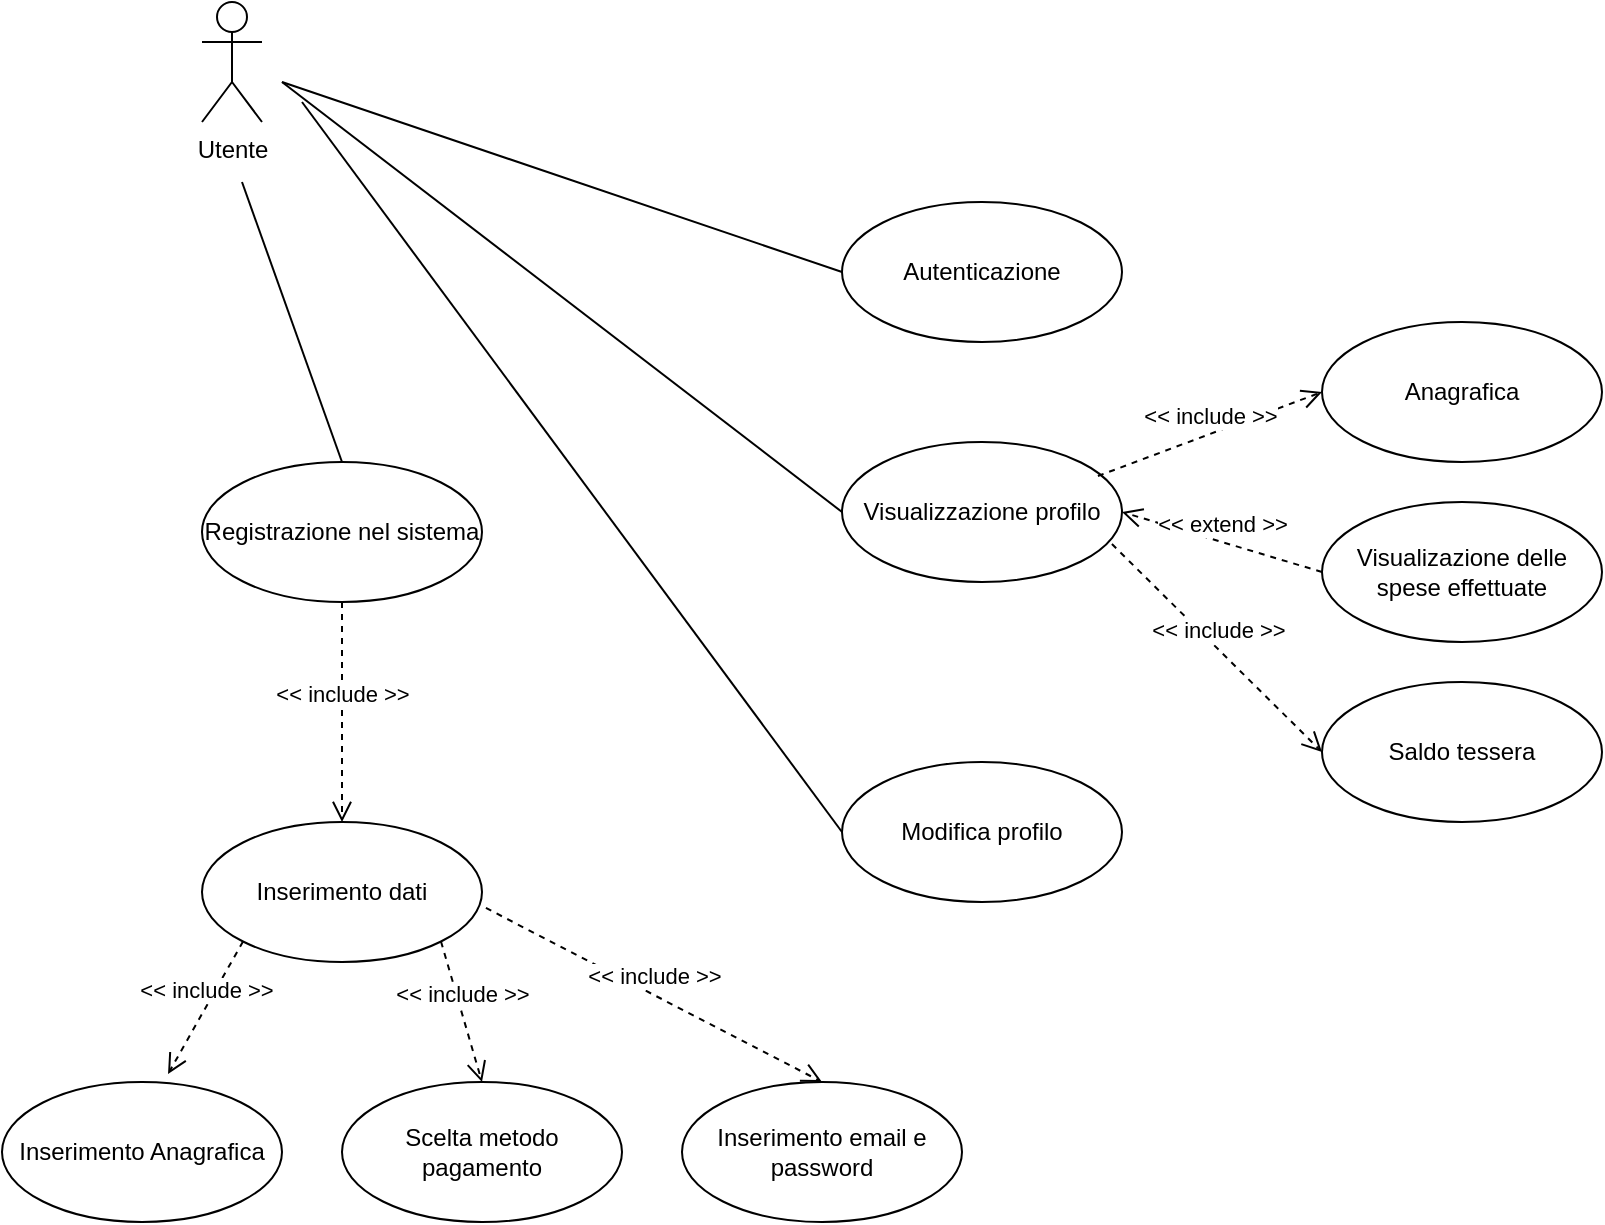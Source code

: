 <mxfile version="13.0.7" type="device"><diagram id="XiWIEXW0pNq9iZ9GmbeL" name="Page-1"><mxGraphModel dx="1422" dy="769" grid="1" gridSize="10" guides="1" tooltips="1" connect="1" arrows="1" fold="1" page="1" pageScale="1" pageWidth="827" pageHeight="1169" math="0" shadow="0"><root><mxCell id="0"/><mxCell id="1" parent="0"/><mxCell id="xZxttSDQxbU1vhY1M0_i-1" value="Registrazione nel sistema" style="ellipse;whiteSpace=wrap;html=1;" parent="1" vertex="1"><mxGeometry x="120" y="300" width="140" height="70" as="geometry"/></mxCell><mxCell id="xZxttSDQxbU1vhY1M0_i-2" value="Visualizzazione profilo" style="ellipse;whiteSpace=wrap;html=1;" parent="1" vertex="1"><mxGeometry x="440" y="290" width="140" height="70" as="geometry"/></mxCell><mxCell id="xZxttSDQxbU1vhY1M0_i-3" value="Visualizazione delle spese effettuate" style="ellipse;whiteSpace=wrap;html=1;" parent="1" vertex="1"><mxGeometry x="680" y="320" width="140" height="70" as="geometry"/></mxCell><mxCell id="xZxttSDQxbU1vhY1M0_i-4" value="&amp;lt;&amp;lt; extend &amp;gt;&amp;gt;" style="html=1;verticalAlign=bottom;endArrow=open;dashed=1;endSize=8;entryX=1;entryY=0.5;entryDx=0;entryDy=0;exitX=0;exitY=0.5;exitDx=0;exitDy=0;" parent="1" source="xZxttSDQxbU1vhY1M0_i-3" target="xZxttSDQxbU1vhY1M0_i-2" edge="1"><mxGeometry relative="1" as="geometry"><mxPoint x="730" y="140" as="sourcePoint"/><mxPoint x="650" y="130" as="targetPoint"/></mxGeometry></mxCell><mxCell id="xZxttSDQxbU1vhY1M0_i-5" value="Modifica profilo" style="ellipse;whiteSpace=wrap;html=1;" parent="1" vertex="1"><mxGeometry x="440" y="450" width="140" height="70" as="geometry"/></mxCell><mxCell id="xZxttSDQxbU1vhY1M0_i-6" value="Anagrafica" style="ellipse;whiteSpace=wrap;html=1;" parent="1" vertex="1"><mxGeometry x="680" y="230" width="140" height="70" as="geometry"/></mxCell><mxCell id="xZxttSDQxbU1vhY1M0_i-7" value="Saldo tessera" style="ellipse;whiteSpace=wrap;html=1;" parent="1" vertex="1"><mxGeometry x="680" y="410" width="140" height="70" as="geometry"/></mxCell><mxCell id="xZxttSDQxbU1vhY1M0_i-8" value="&amp;lt;&amp;lt; include &amp;gt;&amp;gt;" style="html=1;verticalAlign=bottom;endArrow=open;dashed=1;endSize=8;entryX=0;entryY=0.5;entryDx=0;entryDy=0;exitX=0.914;exitY=0.243;exitDx=0;exitDy=0;exitPerimeter=0;" parent="1" source="xZxttSDQxbU1vhY1M0_i-2" target="xZxttSDQxbU1vhY1M0_i-6" edge="1"><mxGeometry relative="1" as="geometry"><mxPoint x="580" y="160" as="sourcePoint"/><mxPoint x="740" y="315" as="targetPoint"/></mxGeometry></mxCell><mxCell id="xZxttSDQxbU1vhY1M0_i-9" value="&amp;lt;&amp;lt; include &amp;gt;&amp;gt;" style="html=1;verticalAlign=bottom;endArrow=open;dashed=1;endSize=8;entryX=0;entryY=0.5;entryDx=0;entryDy=0;exitX=0.964;exitY=0.729;exitDx=0;exitDy=0;exitPerimeter=0;" parent="1" source="xZxttSDQxbU1vhY1M0_i-2" target="xZxttSDQxbU1vhY1M0_i-7" edge="1"><mxGeometry relative="1" as="geometry"><mxPoint x="577.96" y="437.01" as="sourcePoint"/><mxPoint x="735" y="325" as="targetPoint"/></mxGeometry></mxCell><mxCell id="xZxttSDQxbU1vhY1M0_i-10" value="&lt;div&gt;Inserimento dati&lt;/div&gt;" style="ellipse;whiteSpace=wrap;html=1;" parent="1" vertex="1"><mxGeometry x="120" y="480" width="140" height="70" as="geometry"/></mxCell><mxCell id="xZxttSDQxbU1vhY1M0_i-11" value="&amp;lt;&amp;lt; include &amp;gt;&amp;gt;" style="html=1;verticalAlign=bottom;endArrow=open;dashed=1;endSize=8;entryX=0.5;entryY=0;entryDx=0;entryDy=0;exitX=0.5;exitY=1;exitDx=0;exitDy=0;" parent="1" source="xZxttSDQxbU1vhY1M0_i-1" target="xZxttSDQxbU1vhY1M0_i-10" edge="1"><mxGeometry relative="1" as="geometry"><mxPoint x="582.96" y="177.01" as="sourcePoint"/><mxPoint x="740" y="65" as="targetPoint"/></mxGeometry></mxCell><mxCell id="xZxttSDQxbU1vhY1M0_i-12" value="Autenticazione" style="ellipse;whiteSpace=wrap;html=1;" parent="1" vertex="1"><mxGeometry x="440" y="170" width="140" height="70" as="geometry"/></mxCell><mxCell id="xZxttSDQxbU1vhY1M0_i-13" value="" style="endArrow=none;html=1;entryX=0.5;entryY=0;entryDx=0;entryDy=0;" parent="1" edge="1" target="xZxttSDQxbU1vhY1M0_i-1"><mxGeometry width="50" height="50" relative="1" as="geometry"><mxPoint x="140" y="160" as="sourcePoint"/><mxPoint x="440" y="125" as="targetPoint"/></mxGeometry></mxCell><mxCell id="xZxttSDQxbU1vhY1M0_i-14" value="" style="endArrow=none;html=1;entryX=0;entryY=0.5;entryDx=0;entryDy=0;" parent="1" edge="1"><mxGeometry width="50" height="50" relative="1" as="geometry"><mxPoint x="160" y="110" as="sourcePoint"/><mxPoint x="440" y="325" as="targetPoint"/></mxGeometry></mxCell><mxCell id="xZxttSDQxbU1vhY1M0_i-15" value="" style="endArrow=none;html=1;entryX=0;entryY=0.5;entryDx=0;entryDy=0;" parent="1" edge="1"><mxGeometry width="50" height="50" relative="1" as="geometry"><mxPoint x="170" y="120" as="sourcePoint"/><mxPoint x="440" y="485" as="targetPoint"/></mxGeometry></mxCell><mxCell id="xZxttSDQxbU1vhY1M0_i-16" value="" style="endArrow=none;html=1;entryX=0;entryY=0.5;entryDx=0;entryDy=0;" parent="1" edge="1"><mxGeometry width="50" height="50" relative="1" as="geometry"><mxPoint x="160" y="110" as="sourcePoint"/><mxPoint x="440" y="205" as="targetPoint"/></mxGeometry></mxCell><mxCell id="xZxttSDQxbU1vhY1M0_i-17" value="Utente" style="shape=umlActor;verticalLabelPosition=bottom;labelBackgroundColor=#ffffff;verticalAlign=top;html=1;" parent="1" vertex="1"><mxGeometry x="120" y="70" width="30" height="60" as="geometry"/></mxCell><mxCell id="SDL1G8E7hztdMeTN7Dep-1" value="Inserimento Anagrafica" style="ellipse;whiteSpace=wrap;html=1;" vertex="1" parent="1"><mxGeometry x="20" y="610" width="140" height="70" as="geometry"/></mxCell><mxCell id="SDL1G8E7hztdMeTN7Dep-2" value="&lt;div&gt;Scelta metodo pagamento&lt;/div&gt;" style="ellipse;whiteSpace=wrap;html=1;" vertex="1" parent="1"><mxGeometry x="190" y="610" width="140" height="70" as="geometry"/></mxCell><mxCell id="SDL1G8E7hztdMeTN7Dep-3" value="&amp;lt;&amp;lt; include &amp;gt;&amp;gt;" style="html=1;verticalAlign=bottom;endArrow=open;dashed=1;endSize=8;entryX=0.593;entryY=-0.057;entryDx=0;entryDy=0;exitX=0;exitY=1;exitDx=0;exitDy=0;entryPerimeter=0;" edge="1" parent="1" source="xZxttSDQxbU1vhY1M0_i-10" target="SDL1G8E7hztdMeTN7Dep-1"><mxGeometry relative="1" as="geometry"><mxPoint x="567.96" y="307.01" as="sourcePoint"/><mxPoint x="680" y="265" as="targetPoint"/></mxGeometry></mxCell><mxCell id="SDL1G8E7hztdMeTN7Dep-4" value="&amp;lt;&amp;lt; include &amp;gt;&amp;gt;" style="html=1;verticalAlign=bottom;endArrow=open;dashed=1;endSize=8;entryX=0.5;entryY=0;entryDx=0;entryDy=0;exitX=1;exitY=1;exitDx=0;exitDy=0;" edge="1" parent="1" source="xZxttSDQxbU1vhY1M0_i-10" target="SDL1G8E7hztdMeTN7Dep-2"><mxGeometry relative="1" as="geometry"><mxPoint x="140.503" y="539.749" as="sourcePoint"/><mxPoint x="103.02" y="606.01" as="targetPoint"/></mxGeometry></mxCell><mxCell id="SDL1G8E7hztdMeTN7Dep-5" value="&lt;div&gt;Inserimento email e password&lt;/div&gt;" style="ellipse;whiteSpace=wrap;html=1;" vertex="1" parent="1"><mxGeometry x="360" y="610" width="140" height="70" as="geometry"/></mxCell><mxCell id="SDL1G8E7hztdMeTN7Dep-6" value="&amp;lt;&amp;lt; include &amp;gt;&amp;gt;" style="html=1;verticalAlign=bottom;endArrow=open;dashed=1;endSize=8;entryX=0.5;entryY=0;entryDx=0;entryDy=0;exitX=1.014;exitY=0.614;exitDx=0;exitDy=0;exitPerimeter=0;" edge="1" parent="1" source="xZxttSDQxbU1vhY1M0_i-10" target="SDL1G8E7hztdMeTN7Dep-5"><mxGeometry relative="1" as="geometry"><mxPoint x="239.497" y="539.749" as="sourcePoint"/><mxPoint x="260" y="610" as="targetPoint"/></mxGeometry></mxCell></root></mxGraphModel></diagram></mxfile>